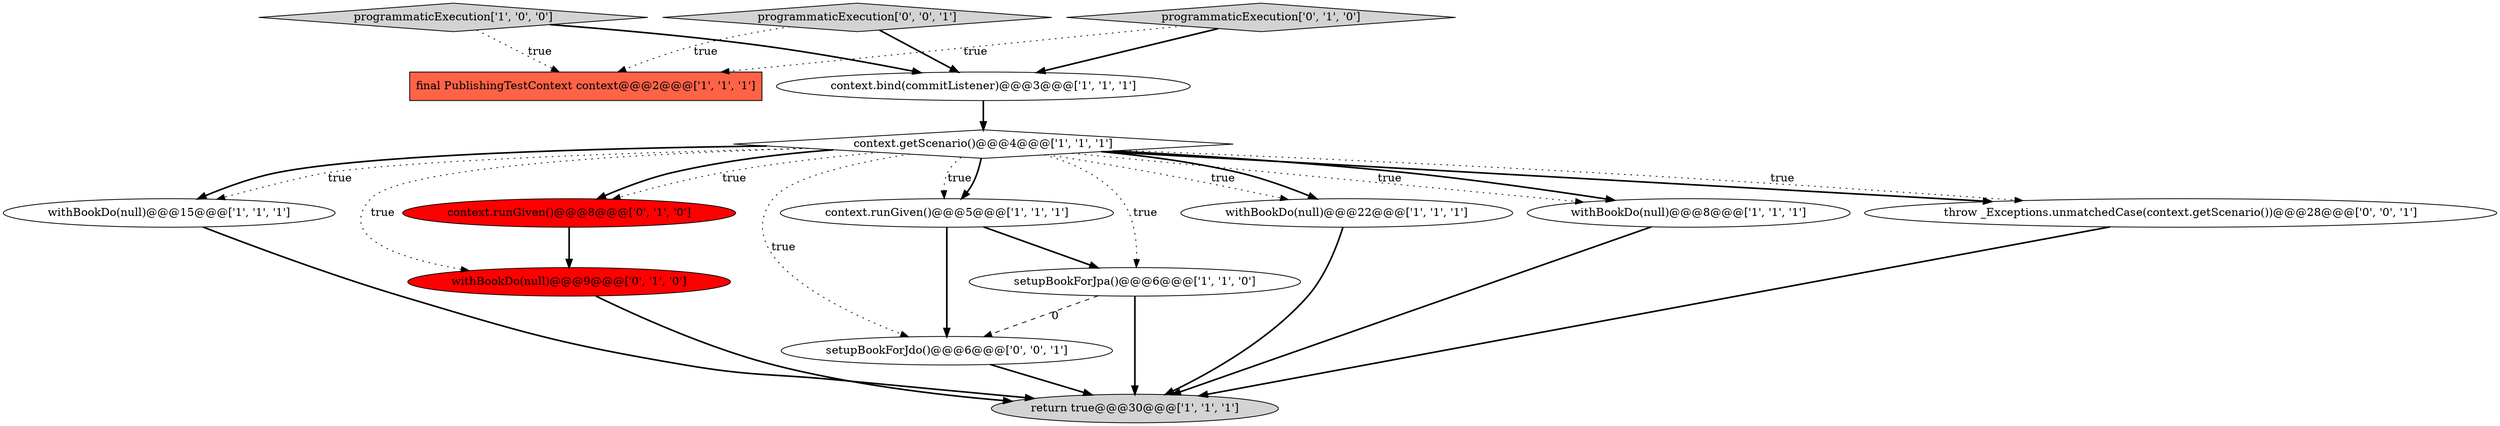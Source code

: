 digraph {
2 [style = filled, label = "withBookDo(null)@@@15@@@['1', '1', '1']", fillcolor = white, shape = ellipse image = "AAA0AAABBB1BBB"];
6 [style = filled, label = "context.runGiven()@@@5@@@['1', '1', '1']", fillcolor = white, shape = ellipse image = "AAA0AAABBB1BBB"];
11 [style = filled, label = "withBookDo(null)@@@9@@@['0', '1', '0']", fillcolor = red, shape = ellipse image = "AAA1AAABBB2BBB"];
9 [style = filled, label = "programmaticExecution['1', '0', '0']", fillcolor = lightgray, shape = diamond image = "AAA0AAABBB1BBB"];
4 [style = filled, label = "context.getScenario()@@@4@@@['1', '1', '1']", fillcolor = white, shape = diamond image = "AAA0AAABBB1BBB"];
8 [style = filled, label = "return true@@@30@@@['1', '1', '1']", fillcolor = lightgray, shape = ellipse image = "AAA0AAABBB1BBB"];
12 [style = filled, label = "context.runGiven()@@@8@@@['0', '1', '0']", fillcolor = red, shape = ellipse image = "AAA1AAABBB2BBB"];
3 [style = filled, label = "context.bind(commitListener)@@@3@@@['1', '1', '1']", fillcolor = white, shape = ellipse image = "AAA0AAABBB1BBB"];
14 [style = filled, label = "setupBookForJdo()@@@6@@@['0', '0', '1']", fillcolor = white, shape = ellipse image = "AAA0AAABBB3BBB"];
7 [style = filled, label = "withBookDo(null)@@@22@@@['1', '1', '1']", fillcolor = white, shape = ellipse image = "AAA0AAABBB1BBB"];
15 [style = filled, label = "programmaticExecution['0', '0', '1']", fillcolor = lightgray, shape = diamond image = "AAA0AAABBB3BBB"];
1 [style = filled, label = "setupBookForJpa()@@@6@@@['1', '1', '0']", fillcolor = white, shape = ellipse image = "AAA0AAABBB1BBB"];
5 [style = filled, label = "withBookDo(null)@@@8@@@['1', '1', '1']", fillcolor = white, shape = ellipse image = "AAA0AAABBB1BBB"];
10 [style = filled, label = "programmaticExecution['0', '1', '0']", fillcolor = lightgray, shape = diamond image = "AAA0AAABBB2BBB"];
0 [style = filled, label = "final PublishingTestContext context@@@2@@@['1', '1', '1']", fillcolor = tomato, shape = box image = "AAA0AAABBB1BBB"];
13 [style = filled, label = "throw _Exceptions.unmatchedCase(context.getScenario())@@@28@@@['0', '0', '1']", fillcolor = white, shape = ellipse image = "AAA0AAABBB3BBB"];
4->6 [style = dotted, label="true"];
4->5 [style = dotted, label="true"];
5->8 [style = bold, label=""];
9->0 [style = dotted, label="true"];
1->8 [style = bold, label=""];
1->14 [style = dashed, label="0"];
4->1 [style = dotted, label="true"];
4->6 [style = bold, label=""];
4->13 [style = bold, label=""];
12->11 [style = bold, label=""];
4->11 [style = dotted, label="true"];
4->7 [style = dotted, label="true"];
10->3 [style = bold, label=""];
4->2 [style = bold, label=""];
4->14 [style = dotted, label="true"];
7->8 [style = bold, label=""];
15->3 [style = bold, label=""];
15->0 [style = dotted, label="true"];
3->4 [style = bold, label=""];
4->7 [style = bold, label=""];
6->14 [style = bold, label=""];
4->13 [style = dotted, label="true"];
6->1 [style = bold, label=""];
4->12 [style = bold, label=""];
9->3 [style = bold, label=""];
11->8 [style = bold, label=""];
10->0 [style = dotted, label="true"];
14->8 [style = bold, label=""];
13->8 [style = bold, label=""];
4->12 [style = dotted, label="true"];
4->5 [style = bold, label=""];
4->2 [style = dotted, label="true"];
2->8 [style = bold, label=""];
}
